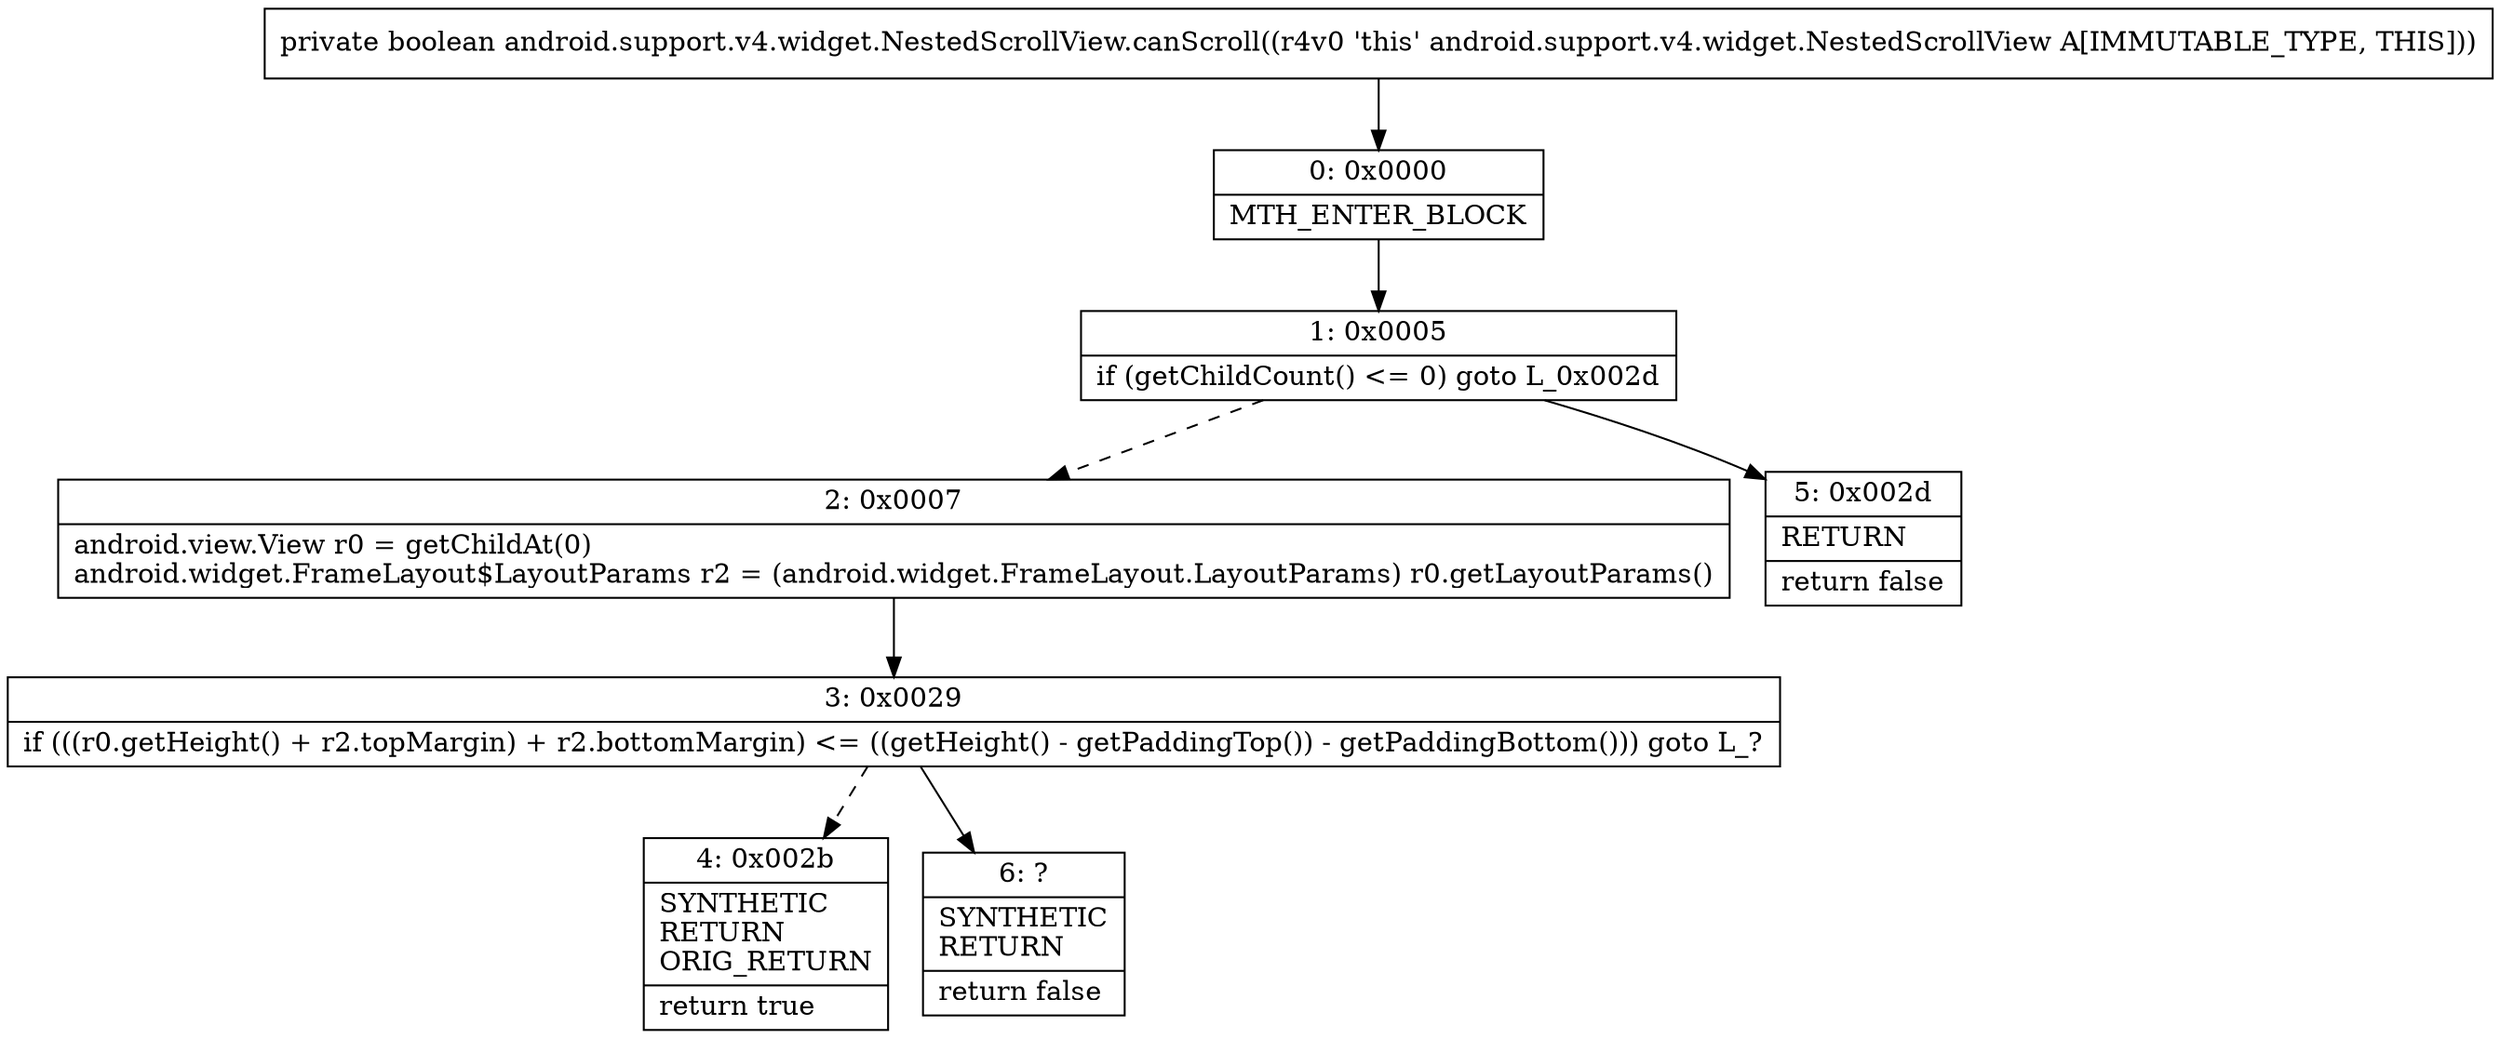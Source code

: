 digraph "CFG forandroid.support.v4.widget.NestedScrollView.canScroll()Z" {
Node_0 [shape=record,label="{0\:\ 0x0000|MTH_ENTER_BLOCK\l}"];
Node_1 [shape=record,label="{1\:\ 0x0005|if (getChildCount() \<= 0) goto L_0x002d\l}"];
Node_2 [shape=record,label="{2\:\ 0x0007|android.view.View r0 = getChildAt(0)\landroid.widget.FrameLayout$LayoutParams r2 = (android.widget.FrameLayout.LayoutParams) r0.getLayoutParams()\l}"];
Node_3 [shape=record,label="{3\:\ 0x0029|if (((r0.getHeight() + r2.topMargin) + r2.bottomMargin) \<= ((getHeight() \- getPaddingTop()) \- getPaddingBottom())) goto L_?\l}"];
Node_4 [shape=record,label="{4\:\ 0x002b|SYNTHETIC\lRETURN\lORIG_RETURN\l|return true\l}"];
Node_5 [shape=record,label="{5\:\ 0x002d|RETURN\l|return false\l}"];
Node_6 [shape=record,label="{6\:\ ?|SYNTHETIC\lRETURN\l|return false\l}"];
MethodNode[shape=record,label="{private boolean android.support.v4.widget.NestedScrollView.canScroll((r4v0 'this' android.support.v4.widget.NestedScrollView A[IMMUTABLE_TYPE, THIS])) }"];
MethodNode -> Node_0;
Node_0 -> Node_1;
Node_1 -> Node_2[style=dashed];
Node_1 -> Node_5;
Node_2 -> Node_3;
Node_3 -> Node_4[style=dashed];
Node_3 -> Node_6;
}

